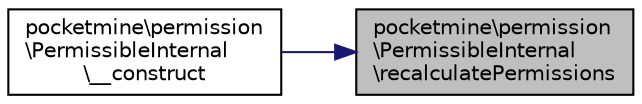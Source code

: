 digraph "pocketmine\permission\PermissibleInternal\recalculatePermissions"
{
 // INTERACTIVE_SVG=YES
 // LATEX_PDF_SIZE
  edge [fontname="Helvetica",fontsize="10",labelfontname="Helvetica",labelfontsize="10"];
  node [fontname="Helvetica",fontsize="10",shape=record];
  rankdir="RL";
  Node1 [label="pocketmine\\permission\l\\PermissibleInternal\l\\recalculatePermissions",height=0.2,width=0.4,color="black", fillcolor="grey75", style="filled", fontcolor="black",tooltip=" "];
  Node1 -> Node2 [dir="back",color="midnightblue",fontsize="10",style="solid",fontname="Helvetica"];
  Node2 [label="pocketmine\\permission\l\\PermissibleInternal\l\\__construct",height=0.2,width=0.4,color="black", fillcolor="white", style="filled",URL="$d9/d10/classpocketmine_1_1permission_1_1_permissible_internal.html#ab99047241c66bdf0ffc66fa0ef2876a7",tooltip=" "];
}
